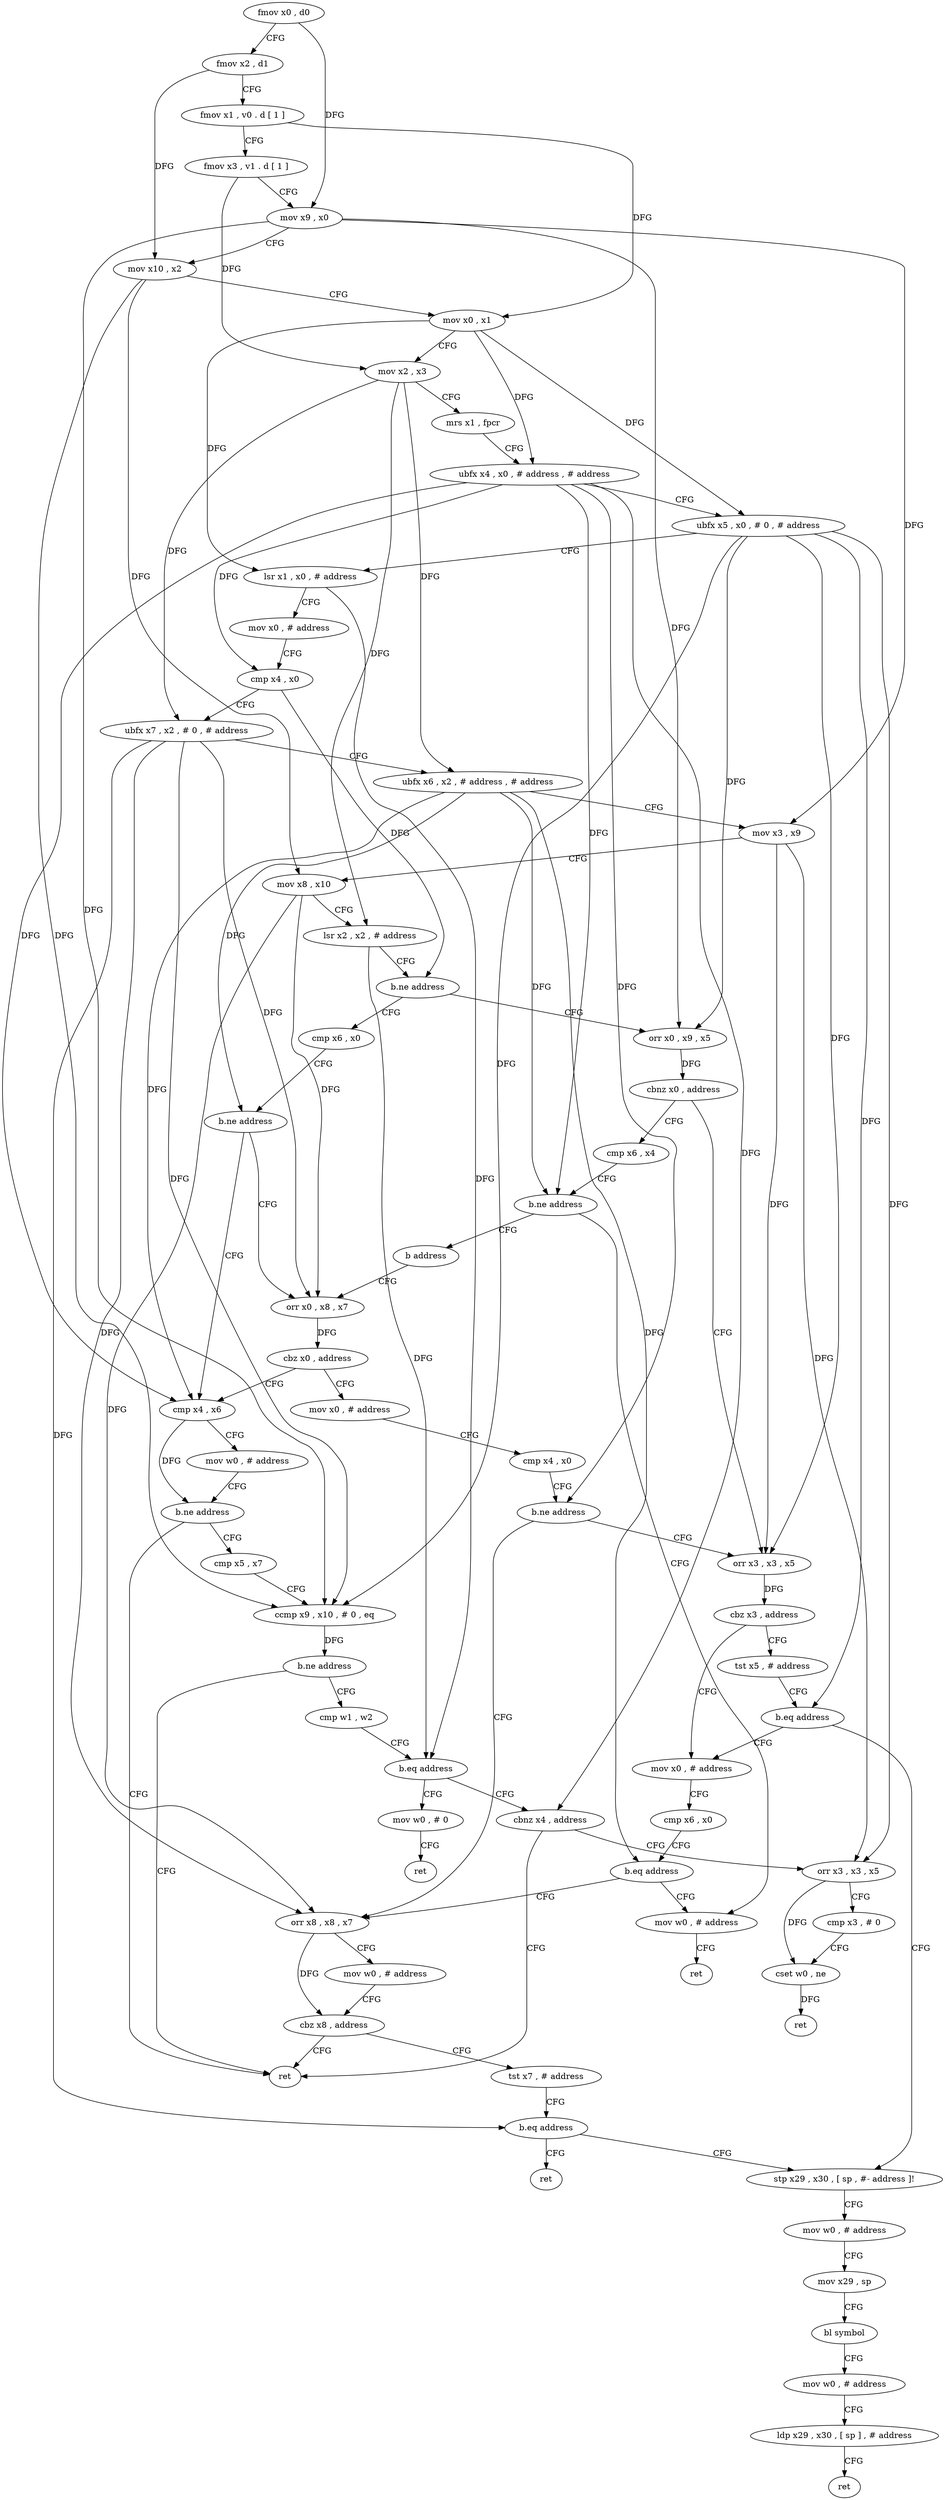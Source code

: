 digraph "func" {
"4541092" [label = "fmov x0 , d0" ]
"4541096" [label = "fmov x2 , d1" ]
"4541100" [label = "fmov x1 , v0 . d [ 1 ]" ]
"4541104" [label = "fmov x3 , v1 . d [ 1 ]" ]
"4541108" [label = "mov x9 , x0" ]
"4541112" [label = "mov x10 , x2" ]
"4541116" [label = "mov x0 , x1" ]
"4541120" [label = "mov x2 , x3" ]
"4541124" [label = "mrs x1 , fpcr" ]
"4541128" [label = "ubfx x4 , x0 , # address , # address" ]
"4541132" [label = "ubfx x5 , x0 , # 0 , # address" ]
"4541136" [label = "lsr x1 , x0 , # address" ]
"4541140" [label = "mov x0 , # address" ]
"4541144" [label = "cmp x4 , x0" ]
"4541148" [label = "ubfx x7 , x2 , # 0 , # address" ]
"4541152" [label = "ubfx x6 , x2 , # address , # address" ]
"4541156" [label = "mov x3 , x9" ]
"4541160" [label = "mov x8 , x10" ]
"4541164" [label = "lsr x2 , x2 , # address" ]
"4541168" [label = "b.ne address" ]
"4541192" [label = "cmp x6 , x0" ]
"4541172" [label = "orr x0 , x9 , x5" ]
"4541196" [label = "b.ne address" ]
"4541280" [label = "cmp x4 , x6" ]
"4541200" [label = "orr x0 , x8 , x7" ]
"4541176" [label = "cbnz x0 , address" ]
"4541220" [label = "orr x3 , x3 , x5" ]
"4541180" [label = "cmp x6 , x4" ]
"4541284" [label = "mov w0 , # address" ]
"4541288" [label = "b.ne address" ]
"4541368" [label = "ret" ]
"4541292" [label = "cmp x5 , x7" ]
"4541204" [label = "cbz x0 , address" ]
"4541208" [label = "mov x0 , # address" ]
"4541224" [label = "cbz x3 , address" ]
"4541236" [label = "mov x0 , # address" ]
"4541228" [label = "tst x5 , # address" ]
"4541184" [label = "b.ne address" ]
"4541248" [label = "mov w0 , # address" ]
"4541188" [label = "b address" ]
"4541296" [label = "ccmp x9 , x10 , # 0 , eq" ]
"4541300" [label = "b.ne address" ]
"4541304" [label = "cmp w1 , w2" ]
"4541212" [label = "cmp x4 , x0" ]
"4541216" [label = "b.ne address" ]
"4541256" [label = "orr x8 , x8 , x7" ]
"4541240" [label = "cmp x6 , x0" ]
"4541244" [label = "b.eq address" ]
"4541232" [label = "b.eq address" ]
"4541332" [label = "stp x29 , x30 , [ sp , #- address ]!" ]
"4541252" [label = "ret" ]
"4541308" [label = "b.eq address" ]
"4541360" [label = "mov w0 , # 0" ]
"4541312" [label = "cbnz x4 , address" ]
"4541260" [label = "mov w0 , # address" ]
"4541264" [label = "cbz x8 , address" ]
"4541268" [label = "tst x7 , # address" ]
"4541336" [label = "mov w0 , # address" ]
"4541340" [label = "mov x29 , sp" ]
"4541344" [label = "bl symbol" ]
"4541348" [label = "mov w0 , # address" ]
"4541352" [label = "ldp x29 , x30 , [ sp ] , # address" ]
"4541356" [label = "ret" ]
"4541364" [label = "ret" ]
"4541316" [label = "orr x3 , x3 , x5" ]
"4541272" [label = "b.eq address" ]
"4541276" [label = "ret" ]
"4541320" [label = "cmp x3 , # 0" ]
"4541324" [label = "cset w0 , ne" ]
"4541328" [label = "ret" ]
"4541092" -> "4541096" [ label = "CFG" ]
"4541092" -> "4541108" [ label = "DFG" ]
"4541096" -> "4541100" [ label = "CFG" ]
"4541096" -> "4541112" [ label = "DFG" ]
"4541100" -> "4541104" [ label = "CFG" ]
"4541100" -> "4541116" [ label = "DFG" ]
"4541104" -> "4541108" [ label = "CFG" ]
"4541104" -> "4541120" [ label = "DFG" ]
"4541108" -> "4541112" [ label = "CFG" ]
"4541108" -> "4541156" [ label = "DFG" ]
"4541108" -> "4541172" [ label = "DFG" ]
"4541108" -> "4541296" [ label = "DFG" ]
"4541112" -> "4541116" [ label = "CFG" ]
"4541112" -> "4541160" [ label = "DFG" ]
"4541112" -> "4541296" [ label = "DFG" ]
"4541116" -> "4541120" [ label = "CFG" ]
"4541116" -> "4541128" [ label = "DFG" ]
"4541116" -> "4541132" [ label = "DFG" ]
"4541116" -> "4541136" [ label = "DFG" ]
"4541120" -> "4541124" [ label = "CFG" ]
"4541120" -> "4541148" [ label = "DFG" ]
"4541120" -> "4541152" [ label = "DFG" ]
"4541120" -> "4541164" [ label = "DFG" ]
"4541124" -> "4541128" [ label = "CFG" ]
"4541128" -> "4541132" [ label = "CFG" ]
"4541128" -> "4541144" [ label = "DFG" ]
"4541128" -> "4541280" [ label = "DFG" ]
"4541128" -> "4541184" [ label = "DFG" ]
"4541128" -> "4541216" [ label = "DFG" ]
"4541128" -> "4541312" [ label = "DFG" ]
"4541132" -> "4541136" [ label = "CFG" ]
"4541132" -> "4541172" [ label = "DFG" ]
"4541132" -> "4541220" [ label = "DFG" ]
"4541132" -> "4541296" [ label = "DFG" ]
"4541132" -> "4541232" [ label = "DFG" ]
"4541132" -> "4541316" [ label = "DFG" ]
"4541136" -> "4541140" [ label = "CFG" ]
"4541136" -> "4541308" [ label = "DFG" ]
"4541140" -> "4541144" [ label = "CFG" ]
"4541144" -> "4541148" [ label = "CFG" ]
"4541144" -> "4541168" [ label = "DFG" ]
"4541148" -> "4541152" [ label = "CFG" ]
"4541148" -> "4541200" [ label = "DFG" ]
"4541148" -> "4541296" [ label = "DFG" ]
"4541148" -> "4541256" [ label = "DFG" ]
"4541148" -> "4541272" [ label = "DFG" ]
"4541152" -> "4541156" [ label = "CFG" ]
"4541152" -> "4541196" [ label = "DFG" ]
"4541152" -> "4541280" [ label = "DFG" ]
"4541152" -> "4541184" [ label = "DFG" ]
"4541152" -> "4541244" [ label = "DFG" ]
"4541156" -> "4541160" [ label = "CFG" ]
"4541156" -> "4541220" [ label = "DFG" ]
"4541156" -> "4541316" [ label = "DFG" ]
"4541160" -> "4541164" [ label = "CFG" ]
"4541160" -> "4541200" [ label = "DFG" ]
"4541160" -> "4541256" [ label = "DFG" ]
"4541164" -> "4541168" [ label = "CFG" ]
"4541164" -> "4541308" [ label = "DFG" ]
"4541168" -> "4541192" [ label = "CFG" ]
"4541168" -> "4541172" [ label = "CFG" ]
"4541192" -> "4541196" [ label = "CFG" ]
"4541172" -> "4541176" [ label = "DFG" ]
"4541196" -> "4541280" [ label = "CFG" ]
"4541196" -> "4541200" [ label = "CFG" ]
"4541280" -> "4541284" [ label = "CFG" ]
"4541280" -> "4541288" [ label = "DFG" ]
"4541200" -> "4541204" [ label = "DFG" ]
"4541176" -> "4541220" [ label = "CFG" ]
"4541176" -> "4541180" [ label = "CFG" ]
"4541220" -> "4541224" [ label = "DFG" ]
"4541180" -> "4541184" [ label = "CFG" ]
"4541284" -> "4541288" [ label = "CFG" ]
"4541288" -> "4541368" [ label = "CFG" ]
"4541288" -> "4541292" [ label = "CFG" ]
"4541292" -> "4541296" [ label = "CFG" ]
"4541204" -> "4541280" [ label = "CFG" ]
"4541204" -> "4541208" [ label = "CFG" ]
"4541208" -> "4541212" [ label = "CFG" ]
"4541224" -> "4541236" [ label = "CFG" ]
"4541224" -> "4541228" [ label = "CFG" ]
"4541236" -> "4541240" [ label = "CFG" ]
"4541228" -> "4541232" [ label = "CFG" ]
"4541184" -> "4541248" [ label = "CFG" ]
"4541184" -> "4541188" [ label = "CFG" ]
"4541248" -> "4541252" [ label = "CFG" ]
"4541188" -> "4541200" [ label = "CFG" ]
"4541296" -> "4541300" [ label = "DFG" ]
"4541300" -> "4541368" [ label = "CFG" ]
"4541300" -> "4541304" [ label = "CFG" ]
"4541304" -> "4541308" [ label = "CFG" ]
"4541212" -> "4541216" [ label = "CFG" ]
"4541216" -> "4541256" [ label = "CFG" ]
"4541216" -> "4541220" [ label = "CFG" ]
"4541256" -> "4541260" [ label = "CFG" ]
"4541256" -> "4541264" [ label = "DFG" ]
"4541240" -> "4541244" [ label = "CFG" ]
"4541244" -> "4541256" [ label = "CFG" ]
"4541244" -> "4541248" [ label = "CFG" ]
"4541232" -> "4541332" [ label = "CFG" ]
"4541232" -> "4541236" [ label = "CFG" ]
"4541332" -> "4541336" [ label = "CFG" ]
"4541308" -> "4541360" [ label = "CFG" ]
"4541308" -> "4541312" [ label = "CFG" ]
"4541360" -> "4541364" [ label = "CFG" ]
"4541312" -> "4541368" [ label = "CFG" ]
"4541312" -> "4541316" [ label = "CFG" ]
"4541260" -> "4541264" [ label = "CFG" ]
"4541264" -> "4541368" [ label = "CFG" ]
"4541264" -> "4541268" [ label = "CFG" ]
"4541268" -> "4541272" [ label = "CFG" ]
"4541336" -> "4541340" [ label = "CFG" ]
"4541340" -> "4541344" [ label = "CFG" ]
"4541344" -> "4541348" [ label = "CFG" ]
"4541348" -> "4541352" [ label = "CFG" ]
"4541352" -> "4541356" [ label = "CFG" ]
"4541316" -> "4541320" [ label = "CFG" ]
"4541316" -> "4541324" [ label = "DFG" ]
"4541272" -> "4541332" [ label = "CFG" ]
"4541272" -> "4541276" [ label = "CFG" ]
"4541320" -> "4541324" [ label = "CFG" ]
"4541324" -> "4541328" [ label = "DFG" ]
}
